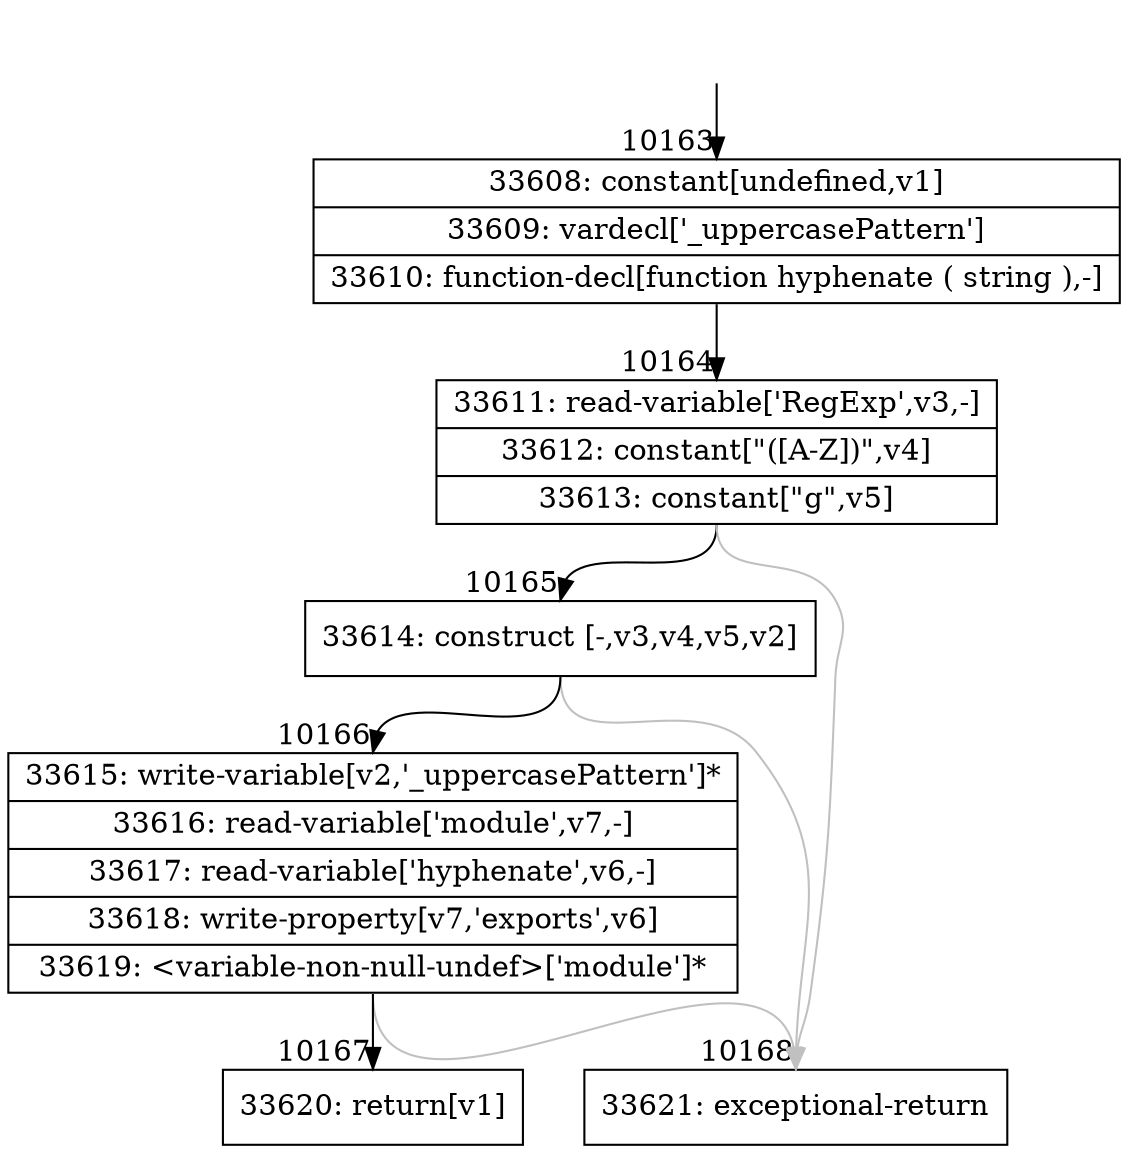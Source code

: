 digraph {
rankdir="TD"
BB_entry762[shape=none,label=""];
BB_entry762 -> BB10163 [tailport=s, headport=n, headlabel="    10163"]
BB10163 [shape=record label="{33608: constant[undefined,v1]|33609: vardecl['_uppercasePattern']|33610: function-decl[function hyphenate ( string ),-]}" ] 
BB10163 -> BB10164 [tailport=s, headport=n, headlabel="      10164"]
BB10164 [shape=record label="{33611: read-variable['RegExp',v3,-]|33612: constant[\"([A-Z])\",v4]|33613: constant[\"g\",v5]}" ] 
BB10164 -> BB10165 [tailport=s, headport=n, headlabel="      10165"]
BB10164 -> BB10168 [tailport=s, headport=n, color=gray, headlabel="      10168"]
BB10165 [shape=record label="{33614: construct [-,v3,v4,v5,v2]}" ] 
BB10165 -> BB10166 [tailport=s, headport=n, headlabel="      10166"]
BB10165 -> BB10168 [tailport=s, headport=n, color=gray]
BB10166 [shape=record label="{33615: write-variable[v2,'_uppercasePattern']*|33616: read-variable['module',v7,-]|33617: read-variable['hyphenate',v6,-]|33618: write-property[v7,'exports',v6]|33619: \<variable-non-null-undef\>['module']*}" ] 
BB10166 -> BB10167 [tailport=s, headport=n, headlabel="      10167"]
BB10166 -> BB10168 [tailport=s, headport=n, color=gray]
BB10167 [shape=record label="{33620: return[v1]}" ] 
BB10168 [shape=record label="{33621: exceptional-return}" ] 
//#$~ 18251
}

